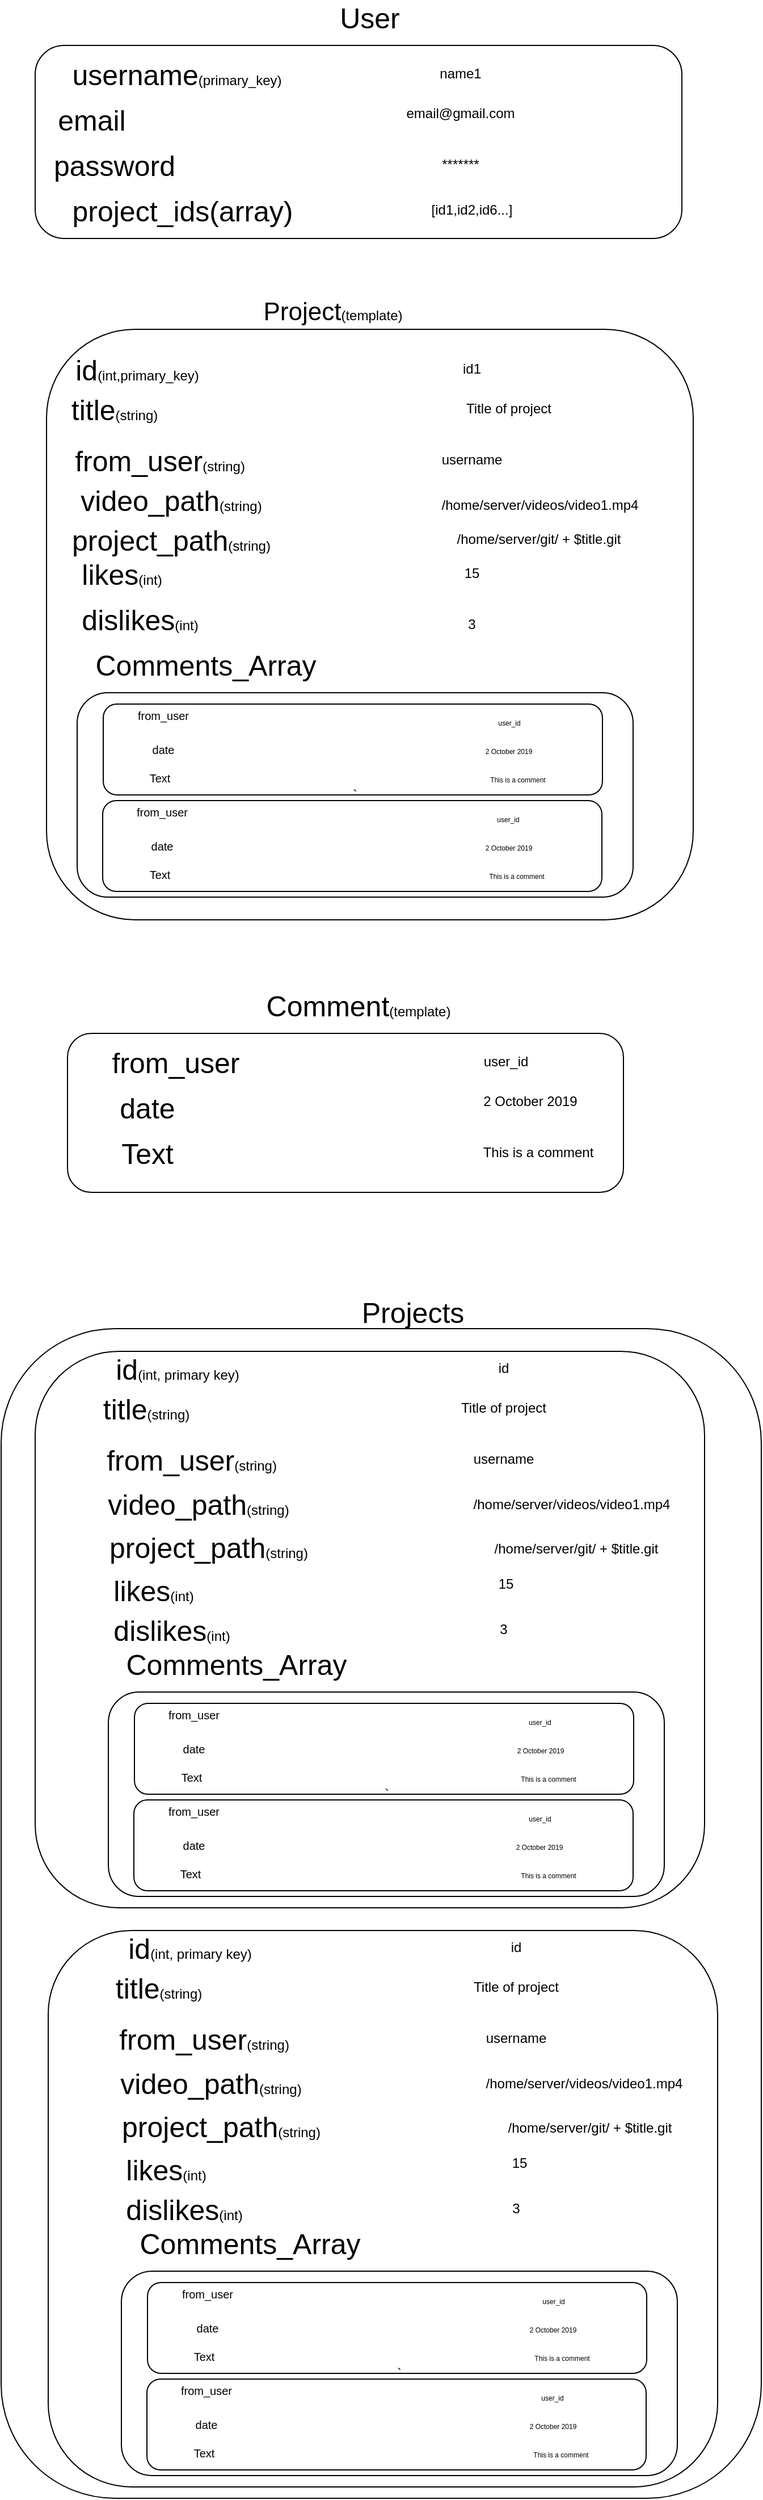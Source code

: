 <mxfile version="12.3.8" type="device" pages="1"><diagram id="bDGPlXlw2VGNP0Th6LXM" name="Page-1"><mxGraphModel dx="2031" dy="1103" grid="1" gridSize="10" guides="1" tooltips="1" connect="1" arrows="1" fold="1" page="1" pageScale="1" pageWidth="850" pageHeight="1100" math="0" shadow="0"><root><mxCell id="0"/><mxCell id="1" parent="0"/><mxCell id="iResX6bWfWfFYFpX5Amb-1" value="" style="rounded=1;whiteSpace=wrap;html=1;fillColor=none;" vertex="1" parent="1"><mxGeometry x="30" y="100" width="570" height="170" as="geometry"/></mxCell><mxCell id="iResX6bWfWfFYFpX5Amb-2" value="&lt;font style=&quot;font-size: 25px&quot;&gt;User&lt;/font&gt;" style="text;html=1;strokeColor=none;fillColor=none;align=center;verticalAlign=middle;whiteSpace=wrap;rounded=0;" vertex="1" parent="1"><mxGeometry x="285" y="60" width="80" height="30" as="geometry"/></mxCell><mxCell id="iResX6bWfWfFYFpX5Amb-3" value="&lt;font style=&quot;font-size: 25px&quot;&gt;username&lt;/font&gt;(primary_key)" style="text;html=1;strokeColor=none;fillColor=none;align=center;verticalAlign=middle;whiteSpace=wrap;rounded=0;" vertex="1" parent="1"><mxGeometry x="50" y="110" width="210" height="30" as="geometry"/></mxCell><mxCell id="iResX6bWfWfFYFpX5Amb-4" value="&lt;font style=&quot;font-size: 25px&quot;&gt;email&lt;/font&gt;" style="text;html=1;strokeColor=none;fillColor=none;align=center;verticalAlign=middle;whiteSpace=wrap;rounded=0;" vertex="1" parent="1"><mxGeometry x="40" y="150" width="80" height="30" as="geometry"/></mxCell><mxCell id="iResX6bWfWfFYFpX5Amb-5" value="&lt;font style=&quot;font-size: 25px&quot;&gt;password&lt;/font&gt;" style="text;html=1;strokeColor=none;fillColor=none;align=center;verticalAlign=middle;whiteSpace=wrap;rounded=0;" vertex="1" parent="1"><mxGeometry x="40" y="190" width="120" height="30" as="geometry"/></mxCell><mxCell id="iResX6bWfWfFYFpX5Amb-7" value="name1" style="text;html=1;strokeColor=none;fillColor=none;align=center;verticalAlign=middle;whiteSpace=wrap;rounded=0;" vertex="1" parent="1"><mxGeometry x="365" y="110" width="80" height="30" as="geometry"/></mxCell><mxCell id="iResX6bWfWfFYFpX5Amb-8" value="email@gmail.com" style="text;html=1;strokeColor=none;fillColor=none;align=center;verticalAlign=middle;whiteSpace=wrap;rounded=0;" vertex="1" parent="1"><mxGeometry x="365" y="145" width="80" height="30" as="geometry"/></mxCell><mxCell id="iResX6bWfWfFYFpX5Amb-9" value="*******" style="text;html=1;strokeColor=none;fillColor=none;align=center;verticalAlign=middle;whiteSpace=wrap;rounded=0;" vertex="1" parent="1"><mxGeometry x="365" y="190" width="80" height="30" as="geometry"/></mxCell><mxCell id="iResX6bWfWfFYFpX5Amb-16" value="" style="rounded=1;whiteSpace=wrap;html=1;fillColor=none;" vertex="1" parent="1"><mxGeometry x="40" y="350" width="570" height="520" as="geometry"/></mxCell><mxCell id="iResX6bWfWfFYFpX5Amb-17" value="&lt;div&gt;&lt;font style=&quot;font-size: 22px&quot;&gt;&lt;font style=&quot;font-size: 22px&quot;&gt;Project&lt;/font&gt;&lt;/font&gt;(template)&lt;/div&gt;" style="text;html=1;strokeColor=none;fillColor=none;align=center;verticalAlign=middle;whiteSpace=wrap;rounded=0;" vertex="1" parent="1"><mxGeometry x="210" y="320" width="165" height="30" as="geometry"/></mxCell><mxCell id="iResX6bWfWfFYFpX5Amb-18" value="&lt;font style=&quot;font-size: 25px&quot;&gt;id&lt;/font&gt;(int,primary_key)" style="text;html=1;strokeColor=none;fillColor=none;align=center;verticalAlign=middle;whiteSpace=wrap;rounded=0;" vertex="1" parent="1"><mxGeometry x="80" y="370" width="80" height="30" as="geometry"/></mxCell><mxCell id="iResX6bWfWfFYFpX5Amb-19" value="&lt;font style=&quot;font-size: 25px&quot;&gt;title&lt;/font&gt;(string)" style="text;html=1;strokeColor=none;fillColor=none;align=center;verticalAlign=middle;whiteSpace=wrap;rounded=0;" vertex="1" parent="1"><mxGeometry x="60" y="405" width="80" height="30" as="geometry"/></mxCell><mxCell id="iResX6bWfWfFYFpX5Amb-20" value="&lt;font style=&quot;font-size: 25px&quot;&gt;from_user&lt;/font&gt;(string)" style="text;html=1;strokeColor=none;fillColor=none;align=center;verticalAlign=middle;whiteSpace=wrap;rounded=0;" vertex="1" parent="1"><mxGeometry x="100" y="450" width="80" height="30" as="geometry"/></mxCell><mxCell id="iResX6bWfWfFYFpX5Amb-21" value="id1" style="text;html=1;strokeColor=none;fillColor=none;align=center;verticalAlign=middle;whiteSpace=wrap;rounded=0;" vertex="1" parent="1"><mxGeometry x="375" y="370" width="80" height="30" as="geometry"/></mxCell><mxCell id="iResX6bWfWfFYFpX5Amb-22" value="Title of project" style="text;html=1;strokeColor=none;fillColor=none;align=center;verticalAlign=middle;whiteSpace=wrap;rounded=0;" vertex="1" parent="1"><mxGeometry x="375" y="405" width="145" height="30" as="geometry"/></mxCell><mxCell id="iResX6bWfWfFYFpX5Amb-23" value="username" style="text;html=1;strokeColor=none;fillColor=none;align=center;verticalAlign=middle;whiteSpace=wrap;rounded=0;" vertex="1" parent="1"><mxGeometry x="375" y="450" width="80" height="30" as="geometry"/></mxCell><mxCell id="iResX6bWfWfFYFpX5Amb-24" value="&lt;font style=&quot;font-size: 25px&quot;&gt;project_ids(array)&lt;/font&gt;" style="text;html=1;strokeColor=none;fillColor=none;align=center;verticalAlign=middle;whiteSpace=wrap;rounded=0;" vertex="1" parent="1"><mxGeometry x="120" y="230" width="80" height="30" as="geometry"/></mxCell><mxCell id="iResX6bWfWfFYFpX5Amb-25" value="[id1,id2,id6...]" style="text;html=1;strokeColor=none;fillColor=none;align=center;verticalAlign=middle;whiteSpace=wrap;rounded=0;" vertex="1" parent="1"><mxGeometry x="375" y="230" width="80" height="30" as="geometry"/></mxCell><mxCell id="iResX6bWfWfFYFpX5Amb-28" value="&lt;font style=&quot;font-size: 25px&quot;&gt;video_path&lt;/font&gt;(string)" style="text;html=1;strokeColor=none;fillColor=none;align=center;verticalAlign=middle;whiteSpace=wrap;rounded=0;" vertex="1" parent="1"><mxGeometry x="50" y="485" width="200" height="30" as="geometry"/></mxCell><mxCell id="iResX6bWfWfFYFpX5Amb-29" value="/home/server/videos/video1.mp4" style="text;html=1;strokeColor=none;fillColor=none;align=center;verticalAlign=middle;whiteSpace=wrap;rounded=0;" vertex="1" parent="1"><mxGeometry x="360" y="490" width="230" height="30" as="geometry"/></mxCell><mxCell id="iResX6bWfWfFYFpX5Amb-30" value="&lt;font style=&quot;font-size: 25px&quot;&gt;likes&lt;/font&gt;(int)" style="text;html=1;strokeColor=none;fillColor=none;align=center;verticalAlign=middle;whiteSpace=wrap;rounded=0;" vertex="1" parent="1"><mxGeometry x="60" y="550" width="93" height="30" as="geometry"/></mxCell><mxCell id="iResX6bWfWfFYFpX5Amb-31" value="&lt;font style=&quot;font-size: 25px&quot;&gt;dislikes&lt;/font&gt;(int)" style="text;html=1;strokeColor=none;fillColor=none;align=center;verticalAlign=middle;whiteSpace=wrap;rounded=0;" vertex="1" parent="1"><mxGeometry x="60" y="590" width="125" height="30" as="geometry"/></mxCell><mxCell id="iResX6bWfWfFYFpX5Amb-32" value="15" style="text;html=1;strokeColor=none;fillColor=none;align=center;verticalAlign=middle;whiteSpace=wrap;rounded=0;" vertex="1" parent="1"><mxGeometry x="375" y="550" width="80" height="30" as="geometry"/></mxCell><mxCell id="iResX6bWfWfFYFpX5Amb-33" value="3" style="text;html=1;strokeColor=none;fillColor=none;align=center;verticalAlign=middle;whiteSpace=wrap;rounded=0;" vertex="1" parent="1"><mxGeometry x="375" y="595" width="80" height="30" as="geometry"/></mxCell><mxCell id="iResX6bWfWfFYFpX5Amb-34" value="" style="rounded=1;whiteSpace=wrap;html=1;fillColor=none;" vertex="1" parent="1"><mxGeometry x="58.5" y="970" width="490" height="140" as="geometry"/></mxCell><mxCell id="iResX6bWfWfFYFpX5Amb-35" value="&lt;font style=&quot;font-size: 25px&quot;&gt;Comment&lt;/font&gt;(template)" style="text;html=1;strokeColor=none;fillColor=none;align=center;verticalAlign=middle;whiteSpace=wrap;rounded=0;" vertex="1" parent="1"><mxGeometry x="251" y="930" width="128" height="30" as="geometry"/></mxCell><mxCell id="iResX6bWfWfFYFpX5Amb-36" value="&lt;font style=&quot;font-size: 25px&quot;&gt;from_user&lt;/font&gt;" style="text;html=1;strokeColor=none;fillColor=none;align=center;verticalAlign=middle;whiteSpace=wrap;rounded=0;" vertex="1" parent="1"><mxGeometry x="48.5" y="980" width="210" height="30" as="geometry"/></mxCell><mxCell id="iResX6bWfWfFYFpX5Amb-37" value="&lt;font style=&quot;font-size: 25px&quot;&gt;date&lt;/font&gt;" style="text;html=1;strokeColor=none;fillColor=none;align=center;verticalAlign=middle;whiteSpace=wrap;rounded=0;" vertex="1" parent="1"><mxGeometry x="88.5" y="1020" width="80" height="30" as="geometry"/></mxCell><mxCell id="iResX6bWfWfFYFpX5Amb-39" value="user_id" style="text;html=1;strokeColor=none;fillColor=none;align=center;verticalAlign=middle;whiteSpace=wrap;rounded=0;" vertex="1" parent="1"><mxGeometry x="405" y="980" width="80" height="30" as="geometry"/></mxCell><mxCell id="iResX6bWfWfFYFpX5Amb-40" value="2 October 2019" style="text;html=1;strokeColor=none;fillColor=none;align=center;verticalAlign=middle;whiteSpace=wrap;rounded=0;" vertex="1" parent="1"><mxGeometry x="393.5" y="1015" width="145" height="30" as="geometry"/></mxCell><mxCell id="iResX6bWfWfFYFpX5Amb-41" value="This is a comment" style="text;html=1;strokeColor=none;fillColor=none;align=center;verticalAlign=middle;whiteSpace=wrap;rounded=0;" vertex="1" parent="1"><mxGeometry x="371" y="1060" width="205" height="30" as="geometry"/></mxCell><mxCell id="iResX6bWfWfFYFpX5Amb-42" value="&lt;font style=&quot;font-size: 25px&quot;&gt;Text&lt;/font&gt;" style="text;html=1;strokeColor=none;fillColor=none;align=center;verticalAlign=middle;whiteSpace=wrap;rounded=0;" vertex="1" parent="1"><mxGeometry x="88.5" y="1060" width="80" height="30" as="geometry"/></mxCell><mxCell id="iResX6bWfWfFYFpX5Amb-44" value="`" style="rounded=1;whiteSpace=wrap;html=1;fillColor=none;" vertex="1" parent="1"><mxGeometry x="67" y="670" width="490" height="180" as="geometry"/></mxCell><mxCell id="iResX6bWfWfFYFpX5Amb-45" value="&lt;font style=&quot;font-size: 25px&quot;&gt;Comments_Array&lt;/font&gt;" style="text;html=1;strokeColor=none;fillColor=none;align=center;verticalAlign=middle;whiteSpace=wrap;rounded=0;" vertex="1" parent="1"><mxGeometry x="57.5" y="630" width="245" height="30" as="geometry"/></mxCell><mxCell id="iResX6bWfWfFYFpX5Amb-57" value="" style="rounded=1;whiteSpace=wrap;html=1;fillColor=none;" vertex="1" parent="1"><mxGeometry x="90" y="680" width="440" height="80" as="geometry"/></mxCell><mxCell id="iResX6bWfWfFYFpX5Amb-59" value="&lt;font style=&quot;font-size: 10px&quot;&gt;from_user&lt;/font&gt;" style="text;html=1;strokeColor=none;fillColor=none;align=center;verticalAlign=middle;whiteSpace=wrap;rounded=0;" vertex="1" parent="1"><mxGeometry x="73.5" y="675" width="138" height="30" as="geometry"/></mxCell><mxCell id="iResX6bWfWfFYFpX5Amb-60" value="&lt;font style=&quot;font-size: 10px&quot;&gt;date&lt;/font&gt;" style="text;html=1;strokeColor=none;fillColor=none;align=center;verticalAlign=middle;whiteSpace=wrap;rounded=0;" vertex="1" parent="1"><mxGeometry x="102.5" y="705" width="80" height="30" as="geometry"/></mxCell><mxCell id="iResX6bWfWfFYFpX5Amb-61" value="&lt;font style=&quot;font-size: 6px&quot;&gt;user_id&lt;/font&gt;" style="text;html=1;strokeColor=none;fillColor=none;align=center;verticalAlign=middle;whiteSpace=wrap;rounded=0;" vertex="1" parent="1"><mxGeometry x="407.5" y="680" width="80" height="30" as="geometry"/></mxCell><mxCell id="iResX6bWfWfFYFpX5Amb-62" value="&lt;font style=&quot;font-size: 6px&quot;&gt;2 October 2019&lt;/font&gt;" style="text;html=1;strokeColor=none;fillColor=none;align=center;verticalAlign=middle;whiteSpace=wrap;rounded=0;" vertex="1" parent="1"><mxGeometry x="375" y="705" width="145" height="30" as="geometry"/></mxCell><mxCell id="iResX6bWfWfFYFpX5Amb-63" value="&lt;font style=&quot;font-size: 6px&quot;&gt;This is a comment&lt;/font&gt;" style="text;html=1;strokeColor=none;fillColor=none;align=center;verticalAlign=middle;whiteSpace=wrap;rounded=0;" vertex="1" parent="1"><mxGeometry x="352.5" y="730" width="205" height="30" as="geometry"/></mxCell><mxCell id="iResX6bWfWfFYFpX5Amb-64" value="&lt;font style=&quot;font-size: 10px&quot;&gt;Text&lt;/font&gt;" style="text;html=1;strokeColor=none;fillColor=none;align=center;verticalAlign=middle;whiteSpace=wrap;rounded=0;" vertex="1" parent="1"><mxGeometry x="100" y="730" width="80" height="30" as="geometry"/></mxCell><mxCell id="iResX6bWfWfFYFpX5Amb-65" value="" style="rounded=1;whiteSpace=wrap;html=1;fillColor=none;" vertex="1" parent="1"><mxGeometry x="89.5" y="765" width="440" height="80" as="geometry"/></mxCell><mxCell id="iResX6bWfWfFYFpX5Amb-66" value="&lt;font style=&quot;font-size: 10px&quot;&gt;from_user&lt;/font&gt;" style="text;html=1;strokeColor=none;fillColor=none;align=center;verticalAlign=middle;whiteSpace=wrap;rounded=0;" vertex="1" parent="1"><mxGeometry x="73" y="760" width="138" height="30" as="geometry"/></mxCell><mxCell id="iResX6bWfWfFYFpX5Amb-67" value="&lt;font style=&quot;font-size: 10px&quot;&gt;date&lt;/font&gt;" style="text;html=1;strokeColor=none;fillColor=none;align=center;verticalAlign=middle;whiteSpace=wrap;rounded=0;" vertex="1" parent="1"><mxGeometry x="102" y="790" width="80" height="30" as="geometry"/></mxCell><mxCell id="iResX6bWfWfFYFpX5Amb-68" value="&lt;font style=&quot;font-size: 6px&quot;&gt;user_id&lt;/font&gt;" style="text;html=1;strokeColor=none;fillColor=none;align=center;verticalAlign=middle;whiteSpace=wrap;rounded=0;" vertex="1" parent="1"><mxGeometry x="407" y="765" width="80" height="30" as="geometry"/></mxCell><mxCell id="iResX6bWfWfFYFpX5Amb-69" value="&lt;font style=&quot;font-size: 6px&quot;&gt;2 October 2019&lt;/font&gt;" style="text;html=1;strokeColor=none;fillColor=none;align=center;verticalAlign=middle;whiteSpace=wrap;rounded=0;" vertex="1" parent="1"><mxGeometry x="374.5" y="790" width="145" height="30" as="geometry"/></mxCell><mxCell id="iResX6bWfWfFYFpX5Amb-70" value="&lt;font style=&quot;font-size: 6px&quot;&gt;This is a comment&lt;/font&gt;" style="text;html=1;strokeColor=none;fillColor=none;align=center;verticalAlign=middle;whiteSpace=wrap;rounded=0;" vertex="1" parent="1"><mxGeometry x="352" y="815" width="205" height="30" as="geometry"/></mxCell><mxCell id="iResX6bWfWfFYFpX5Amb-71" value="&lt;font style=&quot;font-size: 10px&quot;&gt;Text&lt;/font&gt;" style="text;html=1;strokeColor=none;fillColor=none;align=center;verticalAlign=middle;whiteSpace=wrap;rounded=0;" vertex="1" parent="1"><mxGeometry x="99.5" y="815" width="80" height="30" as="geometry"/></mxCell><mxCell id="iResX6bWfWfFYFpX5Amb-72" value="" style="rounded=1;whiteSpace=wrap;html=1;fillColor=none;" vertex="1" parent="1"><mxGeometry y="1230" width="670" height="1030" as="geometry"/></mxCell><mxCell id="iResX6bWfWfFYFpX5Amb-73" value="&lt;font style=&quot;font-size: 25px&quot;&gt;Projects&lt;/font&gt;" style="text;html=1;strokeColor=none;fillColor=none;align=center;verticalAlign=middle;whiteSpace=wrap;rounded=0;" vertex="1" parent="1"><mxGeometry x="322.5" y="1200" width="80" height="30" as="geometry"/></mxCell><mxCell id="iResX6bWfWfFYFpX5Amb-75" value="&lt;font style=&quot;font-size: 25px&quot;&gt;title&lt;/font&gt;(string)" style="text;html=1;strokeColor=none;fillColor=none;align=center;verticalAlign=middle;whiteSpace=wrap;rounded=0;" vertex="1" parent="1"><mxGeometry x="87.5" y="1285" width="80" height="30" as="geometry"/></mxCell><mxCell id="iResX6bWfWfFYFpX5Amb-76" value="&lt;font style=&quot;font-size: 25px&quot;&gt;from_user&lt;/font&gt;(string)" style="text;html=1;strokeColor=none;fillColor=none;align=center;verticalAlign=middle;whiteSpace=wrap;rounded=0;" vertex="1" parent="1"><mxGeometry x="127.5" y="1330" width="80" height="30" as="geometry"/></mxCell><mxCell id="iResX6bWfWfFYFpX5Amb-78" value="Title of project" style="text;html=1;strokeColor=none;fillColor=none;align=center;verticalAlign=middle;whiteSpace=wrap;rounded=0;" vertex="1" parent="1"><mxGeometry x="402.5" y="1285" width="80" height="30" as="geometry"/></mxCell><mxCell id="iResX6bWfWfFYFpX5Amb-79" value="username" style="text;html=1;strokeColor=none;fillColor=none;align=center;verticalAlign=middle;whiteSpace=wrap;rounded=0;" vertex="1" parent="1"><mxGeometry x="402.5" y="1330" width="80" height="30" as="geometry"/></mxCell><mxCell id="iResX6bWfWfFYFpX5Amb-80" value="&lt;font style=&quot;font-size: 25px&quot;&gt;video_path&lt;/font&gt;(string)" style="text;html=1;strokeColor=none;fillColor=none;align=center;verticalAlign=middle;whiteSpace=wrap;rounded=0;" vertex="1" parent="1"><mxGeometry x="73.5" y="1368.5" width="200" height="30" as="geometry"/></mxCell><mxCell id="iResX6bWfWfFYFpX5Amb-81" value="/home/server/videos/video1.mp4" style="text;html=1;strokeColor=none;fillColor=none;align=center;verticalAlign=middle;whiteSpace=wrap;rounded=0;" vertex="1" parent="1"><mxGeometry x="387.5" y="1370" width="230" height="30" as="geometry"/></mxCell><mxCell id="iResX6bWfWfFYFpX5Amb-82" value="&lt;font style=&quot;font-size: 25px&quot;&gt;likes&lt;/font&gt;(int)" style="text;html=1;strokeColor=none;fillColor=none;align=center;verticalAlign=middle;whiteSpace=wrap;rounded=0;" vertex="1" parent="1"><mxGeometry x="87.5" y="1444.5" width="93" height="30" as="geometry"/></mxCell><mxCell id="iResX6bWfWfFYFpX5Amb-83" value="&lt;font style=&quot;font-size: 25px&quot;&gt;dislikes&lt;/font&gt;(int)" style="text;html=1;strokeColor=none;fillColor=none;align=center;verticalAlign=middle;whiteSpace=wrap;rounded=0;" vertex="1" parent="1"><mxGeometry x="87.5" y="1480" width="125" height="30" as="geometry"/></mxCell><mxCell id="iResX6bWfWfFYFpX5Amb-84" value="15" style="text;html=1;strokeColor=none;fillColor=none;align=center;verticalAlign=middle;whiteSpace=wrap;rounded=0;" vertex="1" parent="1"><mxGeometry x="405" y="1440" width="80" height="30" as="geometry"/></mxCell><mxCell id="iResX6bWfWfFYFpX5Amb-85" value="3" style="text;html=1;strokeColor=none;fillColor=none;align=center;verticalAlign=middle;whiteSpace=wrap;rounded=0;" vertex="1" parent="1"><mxGeometry x="402.5" y="1480" width="80" height="30" as="geometry"/></mxCell><mxCell id="iResX6bWfWfFYFpX5Amb-86" value="`" style="rounded=1;whiteSpace=wrap;html=1;fillColor=none;" vertex="1" parent="1"><mxGeometry x="94.5" y="1550" width="490" height="180" as="geometry"/></mxCell><mxCell id="iResX6bWfWfFYFpX5Amb-87" value="&lt;font style=&quot;font-size: 25px&quot;&gt;Comments_Array&lt;/font&gt;" style="text;html=1;strokeColor=none;fillColor=none;align=center;verticalAlign=middle;whiteSpace=wrap;rounded=0;" vertex="1" parent="1"><mxGeometry x="85" y="1510" width="245" height="30" as="geometry"/></mxCell><mxCell id="iResX6bWfWfFYFpX5Amb-88" value="" style="rounded=1;whiteSpace=wrap;html=1;fillColor=none;" vertex="1" parent="1"><mxGeometry x="117.5" y="1560" width="440" height="80" as="geometry"/></mxCell><mxCell id="iResX6bWfWfFYFpX5Amb-89" value="&lt;font style=&quot;font-size: 10px&quot;&gt;from_user&lt;/font&gt;" style="text;html=1;strokeColor=none;fillColor=none;align=center;verticalAlign=middle;whiteSpace=wrap;rounded=0;" vertex="1" parent="1"><mxGeometry x="101" y="1555" width="138" height="30" as="geometry"/></mxCell><mxCell id="iResX6bWfWfFYFpX5Amb-90" value="&lt;font style=&quot;font-size: 10px&quot;&gt;date&lt;/font&gt;" style="text;html=1;strokeColor=none;fillColor=none;align=center;verticalAlign=middle;whiteSpace=wrap;rounded=0;" vertex="1" parent="1"><mxGeometry x="130" y="1585" width="80" height="30" as="geometry"/></mxCell><mxCell id="iResX6bWfWfFYFpX5Amb-91" value="&lt;font style=&quot;font-size: 6px&quot;&gt;user_id&lt;/font&gt;" style="text;html=1;strokeColor=none;fillColor=none;align=center;verticalAlign=middle;whiteSpace=wrap;rounded=0;" vertex="1" parent="1"><mxGeometry x="435" y="1560" width="80" height="30" as="geometry"/></mxCell><mxCell id="iResX6bWfWfFYFpX5Amb-92" value="&lt;font style=&quot;font-size: 6px&quot;&gt;2 October 2019&lt;/font&gt;" style="text;html=1;strokeColor=none;fillColor=none;align=center;verticalAlign=middle;whiteSpace=wrap;rounded=0;" vertex="1" parent="1"><mxGeometry x="402.5" y="1585" width="145" height="30" as="geometry"/></mxCell><mxCell id="iResX6bWfWfFYFpX5Amb-93" value="&lt;font style=&quot;font-size: 6px&quot;&gt;This is a comment&lt;/font&gt;" style="text;html=1;strokeColor=none;fillColor=none;align=center;verticalAlign=middle;whiteSpace=wrap;rounded=0;" vertex="1" parent="1"><mxGeometry x="380" y="1610" width="205" height="30" as="geometry"/></mxCell><mxCell id="iResX6bWfWfFYFpX5Amb-94" value="&lt;font style=&quot;font-size: 10px&quot;&gt;Text&lt;/font&gt;" style="text;html=1;strokeColor=none;fillColor=none;align=center;verticalAlign=middle;whiteSpace=wrap;rounded=0;" vertex="1" parent="1"><mxGeometry x="127.5" y="1610" width="80" height="30" as="geometry"/></mxCell><mxCell id="iResX6bWfWfFYFpX5Amb-95" value="" style="rounded=1;whiteSpace=wrap;html=1;fillColor=none;" vertex="1" parent="1"><mxGeometry x="117" y="1645" width="440" height="80" as="geometry"/></mxCell><mxCell id="iResX6bWfWfFYFpX5Amb-96" value="&lt;font style=&quot;font-size: 10px&quot;&gt;from_user&lt;/font&gt;" style="text;html=1;strokeColor=none;fillColor=none;align=center;verticalAlign=middle;whiteSpace=wrap;rounded=0;" vertex="1" parent="1"><mxGeometry x="100.5" y="1640" width="138" height="30" as="geometry"/></mxCell><mxCell id="iResX6bWfWfFYFpX5Amb-97" value="&lt;font style=&quot;font-size: 10px&quot;&gt;date&lt;/font&gt;" style="text;html=1;strokeColor=none;fillColor=none;align=center;verticalAlign=middle;whiteSpace=wrap;rounded=0;" vertex="1" parent="1"><mxGeometry x="129.5" y="1670" width="80" height="30" as="geometry"/></mxCell><mxCell id="iResX6bWfWfFYFpX5Amb-98" value="&lt;font style=&quot;font-size: 6px&quot;&gt;user_id&lt;/font&gt;" style="text;html=1;strokeColor=none;fillColor=none;align=center;verticalAlign=middle;whiteSpace=wrap;rounded=0;" vertex="1" parent="1"><mxGeometry x="434.5" y="1645" width="80" height="30" as="geometry"/></mxCell><mxCell id="iResX6bWfWfFYFpX5Amb-99" value="&lt;font style=&quot;font-size: 6px&quot;&gt;2 October 2019&lt;/font&gt;" style="text;html=1;strokeColor=none;fillColor=none;align=center;verticalAlign=middle;whiteSpace=wrap;rounded=0;" vertex="1" parent="1"><mxGeometry x="402" y="1670" width="145" height="30" as="geometry"/></mxCell><mxCell id="iResX6bWfWfFYFpX5Amb-100" value="&lt;font style=&quot;font-size: 6px&quot;&gt;This is a comment&lt;/font&gt;" style="text;html=1;strokeColor=none;fillColor=none;align=center;verticalAlign=middle;whiteSpace=wrap;rounded=0;" vertex="1" parent="1"><mxGeometry x="379.5" y="1695" width="205" height="30" as="geometry"/></mxCell><mxCell id="iResX6bWfWfFYFpX5Amb-101" value="&lt;font style=&quot;font-size: 10px&quot;&gt;Text&lt;/font&gt;" style="text;html=1;strokeColor=none;fillColor=none;align=center;verticalAlign=middle;whiteSpace=wrap;rounded=0;" vertex="1" parent="1"><mxGeometry x="127" y="1695" width="80" height="30" as="geometry"/></mxCell><mxCell id="iResX6bWfWfFYFpX5Amb-102" value="&lt;font style=&quot;font-size: 25px&quot;&gt;id&lt;/font&gt;(int, primary key)" style="text;html=1;strokeColor=none;fillColor=none;align=center;verticalAlign=middle;whiteSpace=wrap;rounded=0;" vertex="1" parent="1"><mxGeometry x="68.5" y="1250" width="173" height="30" as="geometry"/></mxCell><mxCell id="iResX6bWfWfFYFpX5Amb-103" value="id" style="text;html=1;strokeColor=none;fillColor=none;align=center;verticalAlign=middle;whiteSpace=wrap;rounded=0;" vertex="1" parent="1"><mxGeometry x="402.5" y="1250" width="80" height="30" as="geometry"/></mxCell><mxCell id="iResX6bWfWfFYFpX5Amb-104" value="&lt;font style=&quot;font-size: 25px&quot;&gt;project_path&lt;/font&gt;(string)" style="text;html=1;strokeColor=none;fillColor=none;align=center;verticalAlign=middle;whiteSpace=wrap;rounded=0;" vertex="1" parent="1"><mxGeometry x="50" y="520" width="200" height="30" as="geometry"/></mxCell><mxCell id="iResX6bWfWfFYFpX5Amb-105" value="/home/server/git/ + $title.git" style="text;html=1;strokeColor=none;fillColor=none;align=center;verticalAlign=middle;whiteSpace=wrap;rounded=0;" vertex="1" parent="1"><mxGeometry x="358.5" y="520" width="230" height="30" as="geometry"/></mxCell><mxCell id="iResX6bWfWfFYFpX5Amb-106" value="&lt;font style=&quot;font-size: 25px&quot;&gt;project_path&lt;/font&gt;(string)" style="text;html=1;strokeColor=none;fillColor=none;align=center;verticalAlign=middle;whiteSpace=wrap;rounded=0;" vertex="1" parent="1"><mxGeometry x="82.5" y="1407" width="200" height="30" as="geometry"/></mxCell><mxCell id="iResX6bWfWfFYFpX5Amb-107" value="/home/server/git/ + $title.git" style="text;html=1;strokeColor=none;fillColor=none;align=center;verticalAlign=middle;whiteSpace=wrap;rounded=0;" vertex="1" parent="1"><mxGeometry x="392" y="1409" width="230" height="30" as="geometry"/></mxCell><mxCell id="iResX6bWfWfFYFpX5Amb-110" value="" style="rounded=1;whiteSpace=wrap;html=1;fillColor=none;" vertex="1" parent="1"><mxGeometry x="30" y="1250" width="590" height="490" as="geometry"/></mxCell><mxCell id="iResX6bWfWfFYFpX5Amb-111" value="&lt;font style=&quot;font-size: 25px&quot;&gt;title&lt;/font&gt;(string)" style="text;html=1;strokeColor=none;fillColor=none;align=center;verticalAlign=middle;whiteSpace=wrap;rounded=0;" vertex="1" parent="1"><mxGeometry x="99" y="1795" width="80" height="30" as="geometry"/></mxCell><mxCell id="iResX6bWfWfFYFpX5Amb-112" value="&lt;font style=&quot;font-size: 25px&quot;&gt;from_user&lt;/font&gt;(string)" style="text;html=1;strokeColor=none;fillColor=none;align=center;verticalAlign=middle;whiteSpace=wrap;rounded=0;" vertex="1" parent="1"><mxGeometry x="139" y="1840" width="80" height="30" as="geometry"/></mxCell><mxCell id="iResX6bWfWfFYFpX5Amb-113" value="Title of project" style="text;html=1;strokeColor=none;fillColor=none;align=center;verticalAlign=middle;whiteSpace=wrap;rounded=0;" vertex="1" parent="1"><mxGeometry x="414" y="1795" width="80" height="30" as="geometry"/></mxCell><mxCell id="iResX6bWfWfFYFpX5Amb-114" value="username" style="text;html=1;strokeColor=none;fillColor=none;align=center;verticalAlign=middle;whiteSpace=wrap;rounded=0;" vertex="1" parent="1"><mxGeometry x="414" y="1840" width="80" height="30" as="geometry"/></mxCell><mxCell id="iResX6bWfWfFYFpX5Amb-115" value="&lt;font style=&quot;font-size: 25px&quot;&gt;video_path&lt;/font&gt;(string)" style="text;html=1;strokeColor=none;fillColor=none;align=center;verticalAlign=middle;whiteSpace=wrap;rounded=0;" vertex="1" parent="1"><mxGeometry x="85" y="1878.5" width="200" height="30" as="geometry"/></mxCell><mxCell id="iResX6bWfWfFYFpX5Amb-116" value="/home/server/videos/video1.mp4" style="text;html=1;strokeColor=none;fillColor=none;align=center;verticalAlign=middle;whiteSpace=wrap;rounded=0;" vertex="1" parent="1"><mxGeometry x="399" y="1880" width="230" height="30" as="geometry"/></mxCell><mxCell id="iResX6bWfWfFYFpX5Amb-117" value="&lt;font style=&quot;font-size: 25px&quot;&gt;likes&lt;/font&gt;(int)" style="text;html=1;strokeColor=none;fillColor=none;align=center;verticalAlign=middle;whiteSpace=wrap;rounded=0;" vertex="1" parent="1"><mxGeometry x="99" y="1954.5" width="93" height="30" as="geometry"/></mxCell><mxCell id="iResX6bWfWfFYFpX5Amb-118" value="&lt;font style=&quot;font-size: 25px&quot;&gt;dislikes&lt;/font&gt;(int)" style="text;html=1;strokeColor=none;fillColor=none;align=center;verticalAlign=middle;whiteSpace=wrap;rounded=0;" vertex="1" parent="1"><mxGeometry x="99" y="1990" width="125" height="30" as="geometry"/></mxCell><mxCell id="iResX6bWfWfFYFpX5Amb-119" value="15" style="text;html=1;strokeColor=none;fillColor=none;align=center;verticalAlign=middle;whiteSpace=wrap;rounded=0;" vertex="1" parent="1"><mxGeometry x="416.5" y="1950" width="80" height="30" as="geometry"/></mxCell><mxCell id="iResX6bWfWfFYFpX5Amb-120" value="3" style="text;html=1;strokeColor=none;fillColor=none;align=center;verticalAlign=middle;whiteSpace=wrap;rounded=0;" vertex="1" parent="1"><mxGeometry x="414" y="1990" width="80" height="30" as="geometry"/></mxCell><mxCell id="iResX6bWfWfFYFpX5Amb-121" value="`" style="rounded=1;whiteSpace=wrap;html=1;fillColor=none;" vertex="1" parent="1"><mxGeometry x="106" y="2060" width="490" height="180" as="geometry"/></mxCell><mxCell id="iResX6bWfWfFYFpX5Amb-122" value="&lt;font style=&quot;font-size: 25px&quot;&gt;Comments_Array&lt;/font&gt;" style="text;html=1;strokeColor=none;fillColor=none;align=center;verticalAlign=middle;whiteSpace=wrap;rounded=0;" vertex="1" parent="1"><mxGeometry x="96.5" y="2020" width="245" height="30" as="geometry"/></mxCell><mxCell id="iResX6bWfWfFYFpX5Amb-123" value="" style="rounded=1;whiteSpace=wrap;html=1;fillColor=none;" vertex="1" parent="1"><mxGeometry x="129" y="2070" width="440" height="80" as="geometry"/></mxCell><mxCell id="iResX6bWfWfFYFpX5Amb-124" value="&lt;font style=&quot;font-size: 10px&quot;&gt;from_user&lt;/font&gt;" style="text;html=1;strokeColor=none;fillColor=none;align=center;verticalAlign=middle;whiteSpace=wrap;rounded=0;" vertex="1" parent="1"><mxGeometry x="112.5" y="2065" width="138" height="30" as="geometry"/></mxCell><mxCell id="iResX6bWfWfFYFpX5Amb-125" value="&lt;font style=&quot;font-size: 10px&quot;&gt;date&lt;/font&gt;" style="text;html=1;strokeColor=none;fillColor=none;align=center;verticalAlign=middle;whiteSpace=wrap;rounded=0;" vertex="1" parent="1"><mxGeometry x="141.5" y="2095" width="80" height="30" as="geometry"/></mxCell><mxCell id="iResX6bWfWfFYFpX5Amb-126" value="&lt;font style=&quot;font-size: 6px&quot;&gt;user_id&lt;/font&gt;" style="text;html=1;strokeColor=none;fillColor=none;align=center;verticalAlign=middle;whiteSpace=wrap;rounded=0;" vertex="1" parent="1"><mxGeometry x="446.5" y="2070" width="80" height="30" as="geometry"/></mxCell><mxCell id="iResX6bWfWfFYFpX5Amb-127" value="&lt;font style=&quot;font-size: 6px&quot;&gt;2 October 2019&lt;/font&gt;" style="text;html=1;strokeColor=none;fillColor=none;align=center;verticalAlign=middle;whiteSpace=wrap;rounded=0;" vertex="1" parent="1"><mxGeometry x="414" y="2095" width="145" height="30" as="geometry"/></mxCell><mxCell id="iResX6bWfWfFYFpX5Amb-128" value="&lt;font style=&quot;font-size: 6px&quot;&gt;This is a comment&lt;/font&gt;" style="text;html=1;strokeColor=none;fillColor=none;align=center;verticalAlign=middle;whiteSpace=wrap;rounded=0;" vertex="1" parent="1"><mxGeometry x="391.5" y="2120" width="205" height="30" as="geometry"/></mxCell><mxCell id="iResX6bWfWfFYFpX5Amb-129" value="&lt;font style=&quot;font-size: 10px&quot;&gt;Text&lt;/font&gt;" style="text;html=1;strokeColor=none;fillColor=none;align=center;verticalAlign=middle;whiteSpace=wrap;rounded=0;" vertex="1" parent="1"><mxGeometry x="139" y="2120" width="80" height="30" as="geometry"/></mxCell><mxCell id="iResX6bWfWfFYFpX5Amb-130" value="" style="rounded=1;whiteSpace=wrap;html=1;fillColor=none;" vertex="1" parent="1"><mxGeometry x="128.5" y="2155" width="440" height="80" as="geometry"/></mxCell><mxCell id="iResX6bWfWfFYFpX5Amb-131" value="&lt;font style=&quot;font-size: 10px&quot;&gt;from_user&lt;/font&gt;" style="text;html=1;strokeColor=none;fillColor=none;align=center;verticalAlign=middle;whiteSpace=wrap;rounded=0;" vertex="1" parent="1"><mxGeometry x="112" y="2150" width="138" height="30" as="geometry"/></mxCell><mxCell id="iResX6bWfWfFYFpX5Amb-132" value="&lt;font style=&quot;font-size: 10px&quot;&gt;date&lt;/font&gt;" style="text;html=1;strokeColor=none;fillColor=none;align=center;verticalAlign=middle;whiteSpace=wrap;rounded=0;" vertex="1" parent="1"><mxGeometry x="141" y="2180" width="80" height="30" as="geometry"/></mxCell><mxCell id="iResX6bWfWfFYFpX5Amb-133" value="&lt;font style=&quot;font-size: 6px&quot;&gt;user_id&lt;/font&gt;" style="text;html=1;strokeColor=none;fillColor=none;align=center;verticalAlign=middle;whiteSpace=wrap;rounded=0;" vertex="1" parent="1"><mxGeometry x="446" y="2155" width="80" height="30" as="geometry"/></mxCell><mxCell id="iResX6bWfWfFYFpX5Amb-134" value="&lt;font style=&quot;font-size: 6px&quot;&gt;2 October 2019&lt;/font&gt;" style="text;html=1;strokeColor=none;fillColor=none;align=center;verticalAlign=middle;whiteSpace=wrap;rounded=0;" vertex="1" parent="1"><mxGeometry x="413.5" y="2180" width="145" height="30" as="geometry"/></mxCell><mxCell id="iResX6bWfWfFYFpX5Amb-135" value="&lt;font style=&quot;font-size: 6px&quot;&gt;This is a comment&lt;/font&gt;" style="text;html=1;strokeColor=none;fillColor=none;align=center;verticalAlign=middle;whiteSpace=wrap;rounded=0;" vertex="1" parent="1"><mxGeometry x="391" y="2205" width="205" height="30" as="geometry"/></mxCell><mxCell id="iResX6bWfWfFYFpX5Amb-136" value="&lt;font style=&quot;font-size: 10px&quot;&gt;Text&lt;/font&gt;" style="text;html=1;strokeColor=none;fillColor=none;align=center;verticalAlign=middle;whiteSpace=wrap;rounded=0;" vertex="1" parent="1"><mxGeometry x="138.5" y="2205" width="80" height="30" as="geometry"/></mxCell><mxCell id="iResX6bWfWfFYFpX5Amb-137" value="&lt;font style=&quot;font-size: 25px&quot;&gt;id&lt;/font&gt;(int, primary key)" style="text;html=1;strokeColor=none;fillColor=none;align=center;verticalAlign=middle;whiteSpace=wrap;rounded=0;" vertex="1" parent="1"><mxGeometry x="80" y="1760" width="173" height="30" as="geometry"/></mxCell><mxCell id="iResX6bWfWfFYFpX5Amb-138" value="id" style="text;html=1;strokeColor=none;fillColor=none;align=center;verticalAlign=middle;whiteSpace=wrap;rounded=0;" vertex="1" parent="1"><mxGeometry x="414" y="1760" width="80" height="30" as="geometry"/></mxCell><mxCell id="iResX6bWfWfFYFpX5Amb-139" value="&lt;font style=&quot;font-size: 25px&quot;&gt;project_path&lt;/font&gt;(string)" style="text;html=1;strokeColor=none;fillColor=none;align=center;verticalAlign=middle;whiteSpace=wrap;rounded=0;" vertex="1" parent="1"><mxGeometry x="94" y="1917" width="200" height="30" as="geometry"/></mxCell><mxCell id="iResX6bWfWfFYFpX5Amb-140" value="/home/server/git/ + $title.git" style="text;html=1;strokeColor=none;fillColor=none;align=center;verticalAlign=middle;whiteSpace=wrap;rounded=0;" vertex="1" parent="1"><mxGeometry x="403.5" y="1919" width="230" height="30" as="geometry"/></mxCell><mxCell id="iResX6bWfWfFYFpX5Amb-141" value="" style="rounded=1;whiteSpace=wrap;html=1;fillColor=none;" vertex="1" parent="1"><mxGeometry x="41.5" y="1760" width="590" height="490" as="geometry"/></mxCell></root></mxGraphModel></diagram></mxfile>